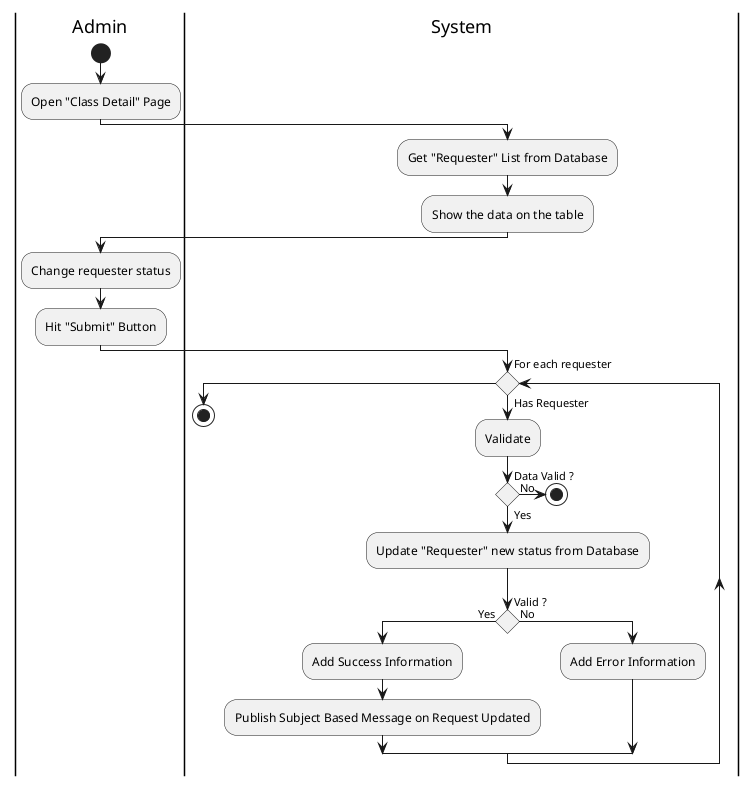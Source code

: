 @startuml CommitRequest

skinparam ConditionEndStyle hline
skinparam conditionStyle diamond
skinparam Monochrome true
skinparam Shadowing false

|Admin|
start
:Open "Class Detail" Page;

|System|
:Get "Requester" List from Database;
:Show the data on the table;

|Admin|
:Change requester status;
:Hit "Submit" Button;

|System|
while (For each requester) is (Has Requester)
    :Validate;

    if (Data Valid ?) then (Yes)
        :Update "Requester" new status from Database;

        if (Valid ?) then (Yes)
            :Add Success Information;
            :Publish Subject Based Message on Request Updated;
        else (No)
            :Add Error Information;
        endif
    else (No)
        stop
    endif
endwhile
stop

@enduml